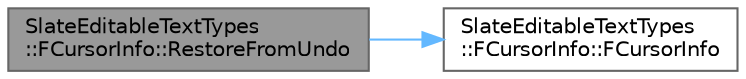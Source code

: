 digraph "SlateEditableTextTypes::FCursorInfo::RestoreFromUndo"
{
 // INTERACTIVE_SVG=YES
 // LATEX_PDF_SIZE
  bgcolor="transparent";
  edge [fontname=Helvetica,fontsize=10,labelfontname=Helvetica,labelfontsize=10];
  node [fontname=Helvetica,fontsize=10,shape=box,height=0.2,width=0.4];
  rankdir="LR";
  Node1 [id="Node000001",label="SlateEditableTextTypes\l::FCursorInfo::RestoreFromUndo",height=0.2,width=0.4,color="gray40", fillcolor="grey60", style="filled", fontcolor="black",tooltip="Restore this cursor data from an undo."];
  Node1 -> Node2 [id="edge1_Node000001_Node000002",color="steelblue1",style="solid",tooltip=" "];
  Node2 [id="Node000002",label="SlateEditableTextTypes\l::FCursorInfo::FCursorInfo",height=0.2,width=0.4,color="grey40", fillcolor="white", style="filled",URL="$dd/d8d/classSlateEditableTextTypes_1_1FCursorInfo.html#ae107eb739e786b04198a99a8f4ee4013",tooltip=" "];
}
